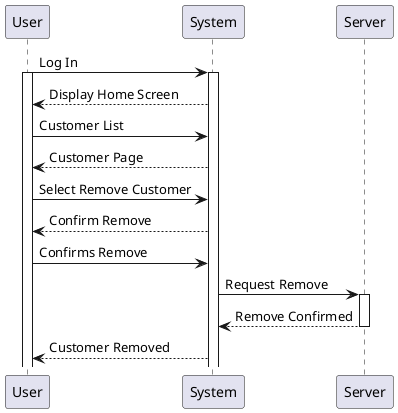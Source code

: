 @startuml
User -> System : Log In
activate System
activate User
System --> User : Display Home Screen
User -> System : Customer List
System --> User : Customer Page
User -> System : Select Remove Customer
System --> User : Confirm Remove
User -> System : Confirms Remove
System -> Server : Request Remove
activate Server
Server --> System : Remove Confirmed
deactivate Server
System --> User : Customer Removed
@enduml